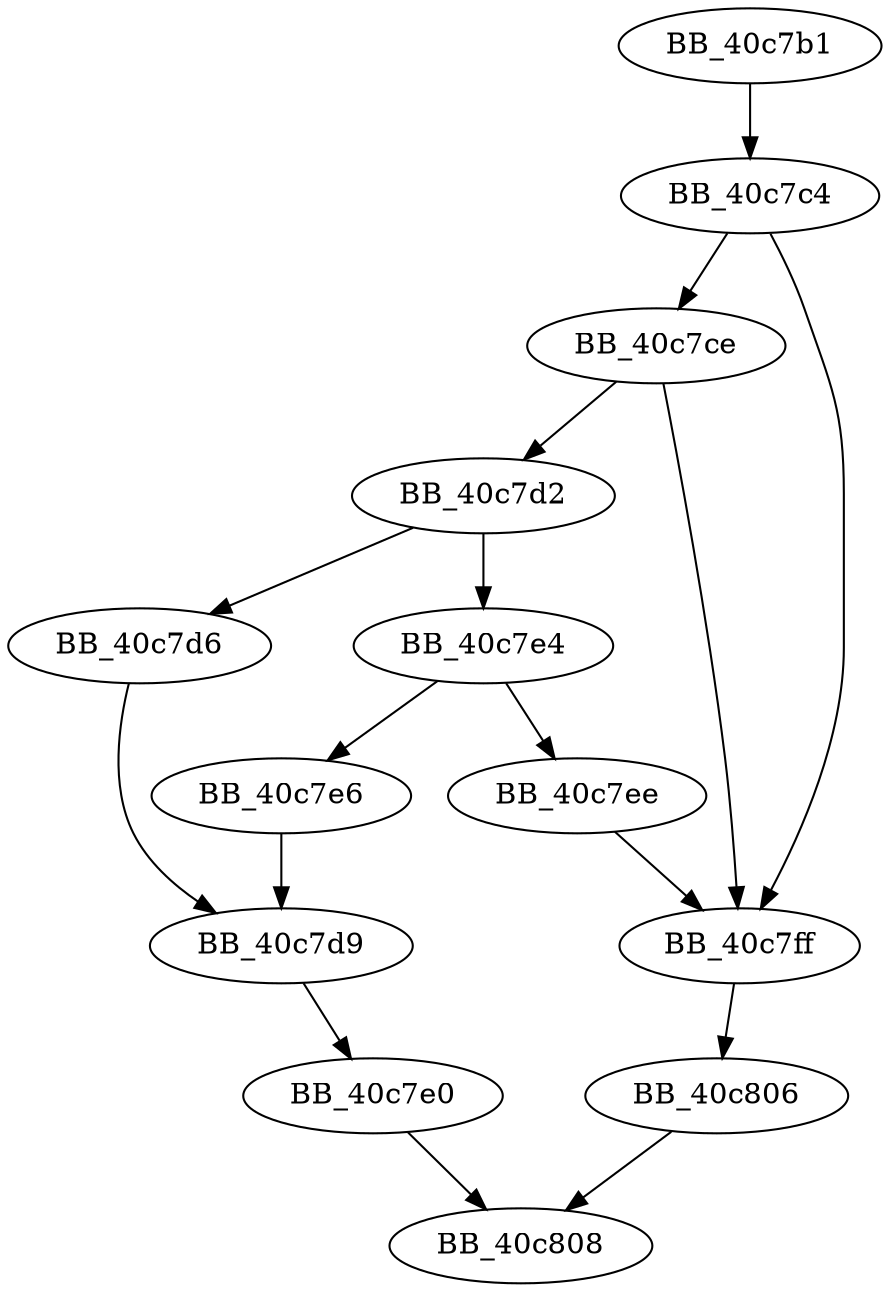 DiGraph sub_40C7B1{
BB_40c7b1->BB_40c7c4
BB_40c7c4->BB_40c7ce
BB_40c7c4->BB_40c7ff
BB_40c7ce->BB_40c7d2
BB_40c7ce->BB_40c7ff
BB_40c7d2->BB_40c7d6
BB_40c7d2->BB_40c7e4
BB_40c7d6->BB_40c7d9
BB_40c7d9->BB_40c7e0
BB_40c7e0->BB_40c808
BB_40c7e4->BB_40c7e6
BB_40c7e4->BB_40c7ee
BB_40c7e6->BB_40c7d9
BB_40c7ee->BB_40c7ff
BB_40c7ff->BB_40c806
BB_40c806->BB_40c808
}
